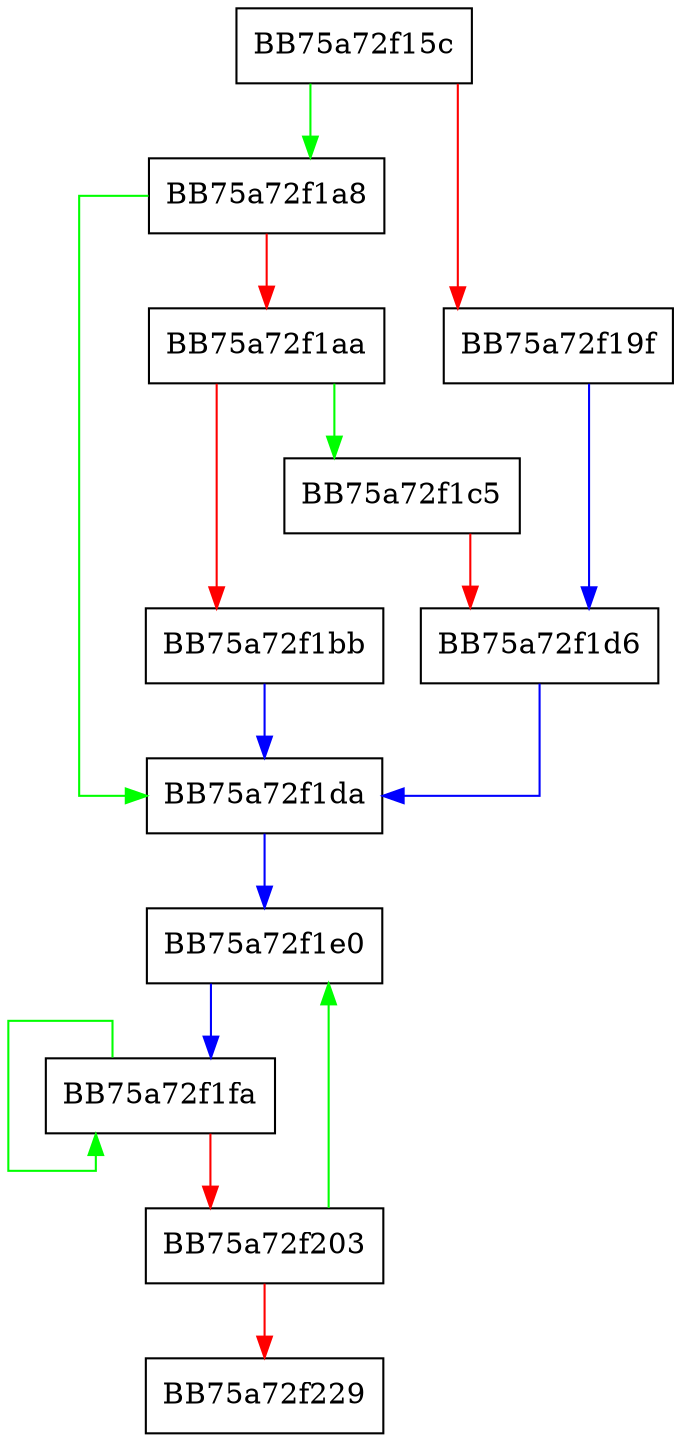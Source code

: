 digraph CPrefixList {
  node [shape="box"];
  graph [splines=ortho];
  BB75a72f15c -> BB75a72f1a8 [color="green"];
  BB75a72f15c -> BB75a72f19f [color="red"];
  BB75a72f19f -> BB75a72f1d6 [color="blue"];
  BB75a72f1a8 -> BB75a72f1da [color="green"];
  BB75a72f1a8 -> BB75a72f1aa [color="red"];
  BB75a72f1aa -> BB75a72f1c5 [color="green"];
  BB75a72f1aa -> BB75a72f1bb [color="red"];
  BB75a72f1bb -> BB75a72f1da [color="blue"];
  BB75a72f1c5 -> BB75a72f1d6 [color="red"];
  BB75a72f1d6 -> BB75a72f1da [color="blue"];
  BB75a72f1da -> BB75a72f1e0 [color="blue"];
  BB75a72f1e0 -> BB75a72f1fa [color="blue"];
  BB75a72f1fa -> BB75a72f1fa [color="green"];
  BB75a72f1fa -> BB75a72f203 [color="red"];
  BB75a72f203 -> BB75a72f1e0 [color="green"];
  BB75a72f203 -> BB75a72f229 [color="red"];
}